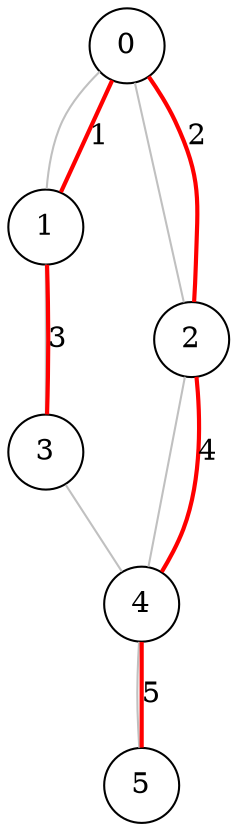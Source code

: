 graph G {
  node [shape=circle];
  0 -- 1 [color=gray];
  0 -- 2 [color=gray];
  1 -- 3 [color=gray];
  2 -- 4 [color=gray];
  3 -- 4 [color=gray];
  4 -- 5 [color=gray];
  0 -- 1 [color=red, penwidth=2, label="1"];
  0 -- 2 [color=red, penwidth=2, label="2"];
  1 -- 3 [color=red, penwidth=2, label="3"];
  2 -- 4 [color=red, penwidth=2, label="4"];
  4 -- 5 [color=red, penwidth=2, label="5"];
}
